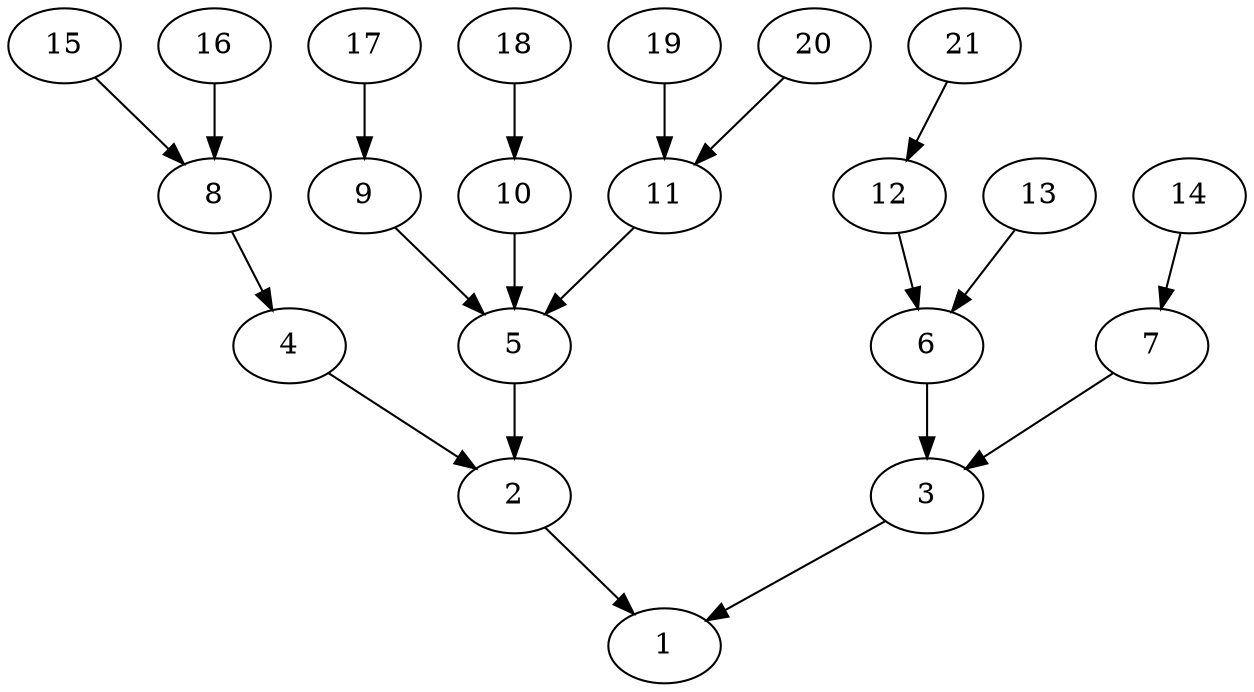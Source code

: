 digraph "core_16p_gb_InTree-Unbalanced-MaxBf-3_Nodes_21_CCR_0.96_WeightType_Random_schedule.gxl" {
	1	 [Weight=6];
	2	 [Weight=5];
	2 -> 1	 [Weight=9];
	3	 [Weight=6];
	3 -> 1	 [Weight=7];
	4	 [Weight=3];
	4 -> 2	 [Weight=2];
	5	 [Weight=10];
	5 -> 2	 [Weight=3];
	6	 [Weight=4];
	6 -> 3	 [Weight=9];
	7	 [Weight=8];
	7 -> 3	 [Weight=8];
	8	 [Weight=8];
	8 -> 4	 [Weight=7];
	9	 [Weight=6];
	9 -> 5	 [Weight=2];
	10	 [Weight=6];
	10 -> 5	 [Weight=7];
	11	 [Weight=3];
	11 -> 5	 [Weight=6];
	12	 [Weight=5];
	12 -> 6	 [Weight=5];
	13	 [Weight=5];
	13 -> 6	 [Weight=4];
	14	 [Weight=10];
	14 -> 7	 [Weight=7];
	15	 [Weight=8];
	15 -> 8	 [Weight=9];
	16	 [Weight=2];
	16 -> 8	 [Weight=8];
	17	 [Weight=2];
	17 -> 9	 [Weight=5];
	18	 [Weight=6];
	18 -> 10	 [Weight=3];
	19	 [Weight=9];
	19 -> 11	 [Weight=6];
	20	 [Weight=5];
	20 -> 11	 [Weight=9];
	21	 [Weight=9];
	21 -> 12	 [Weight=5];
}
